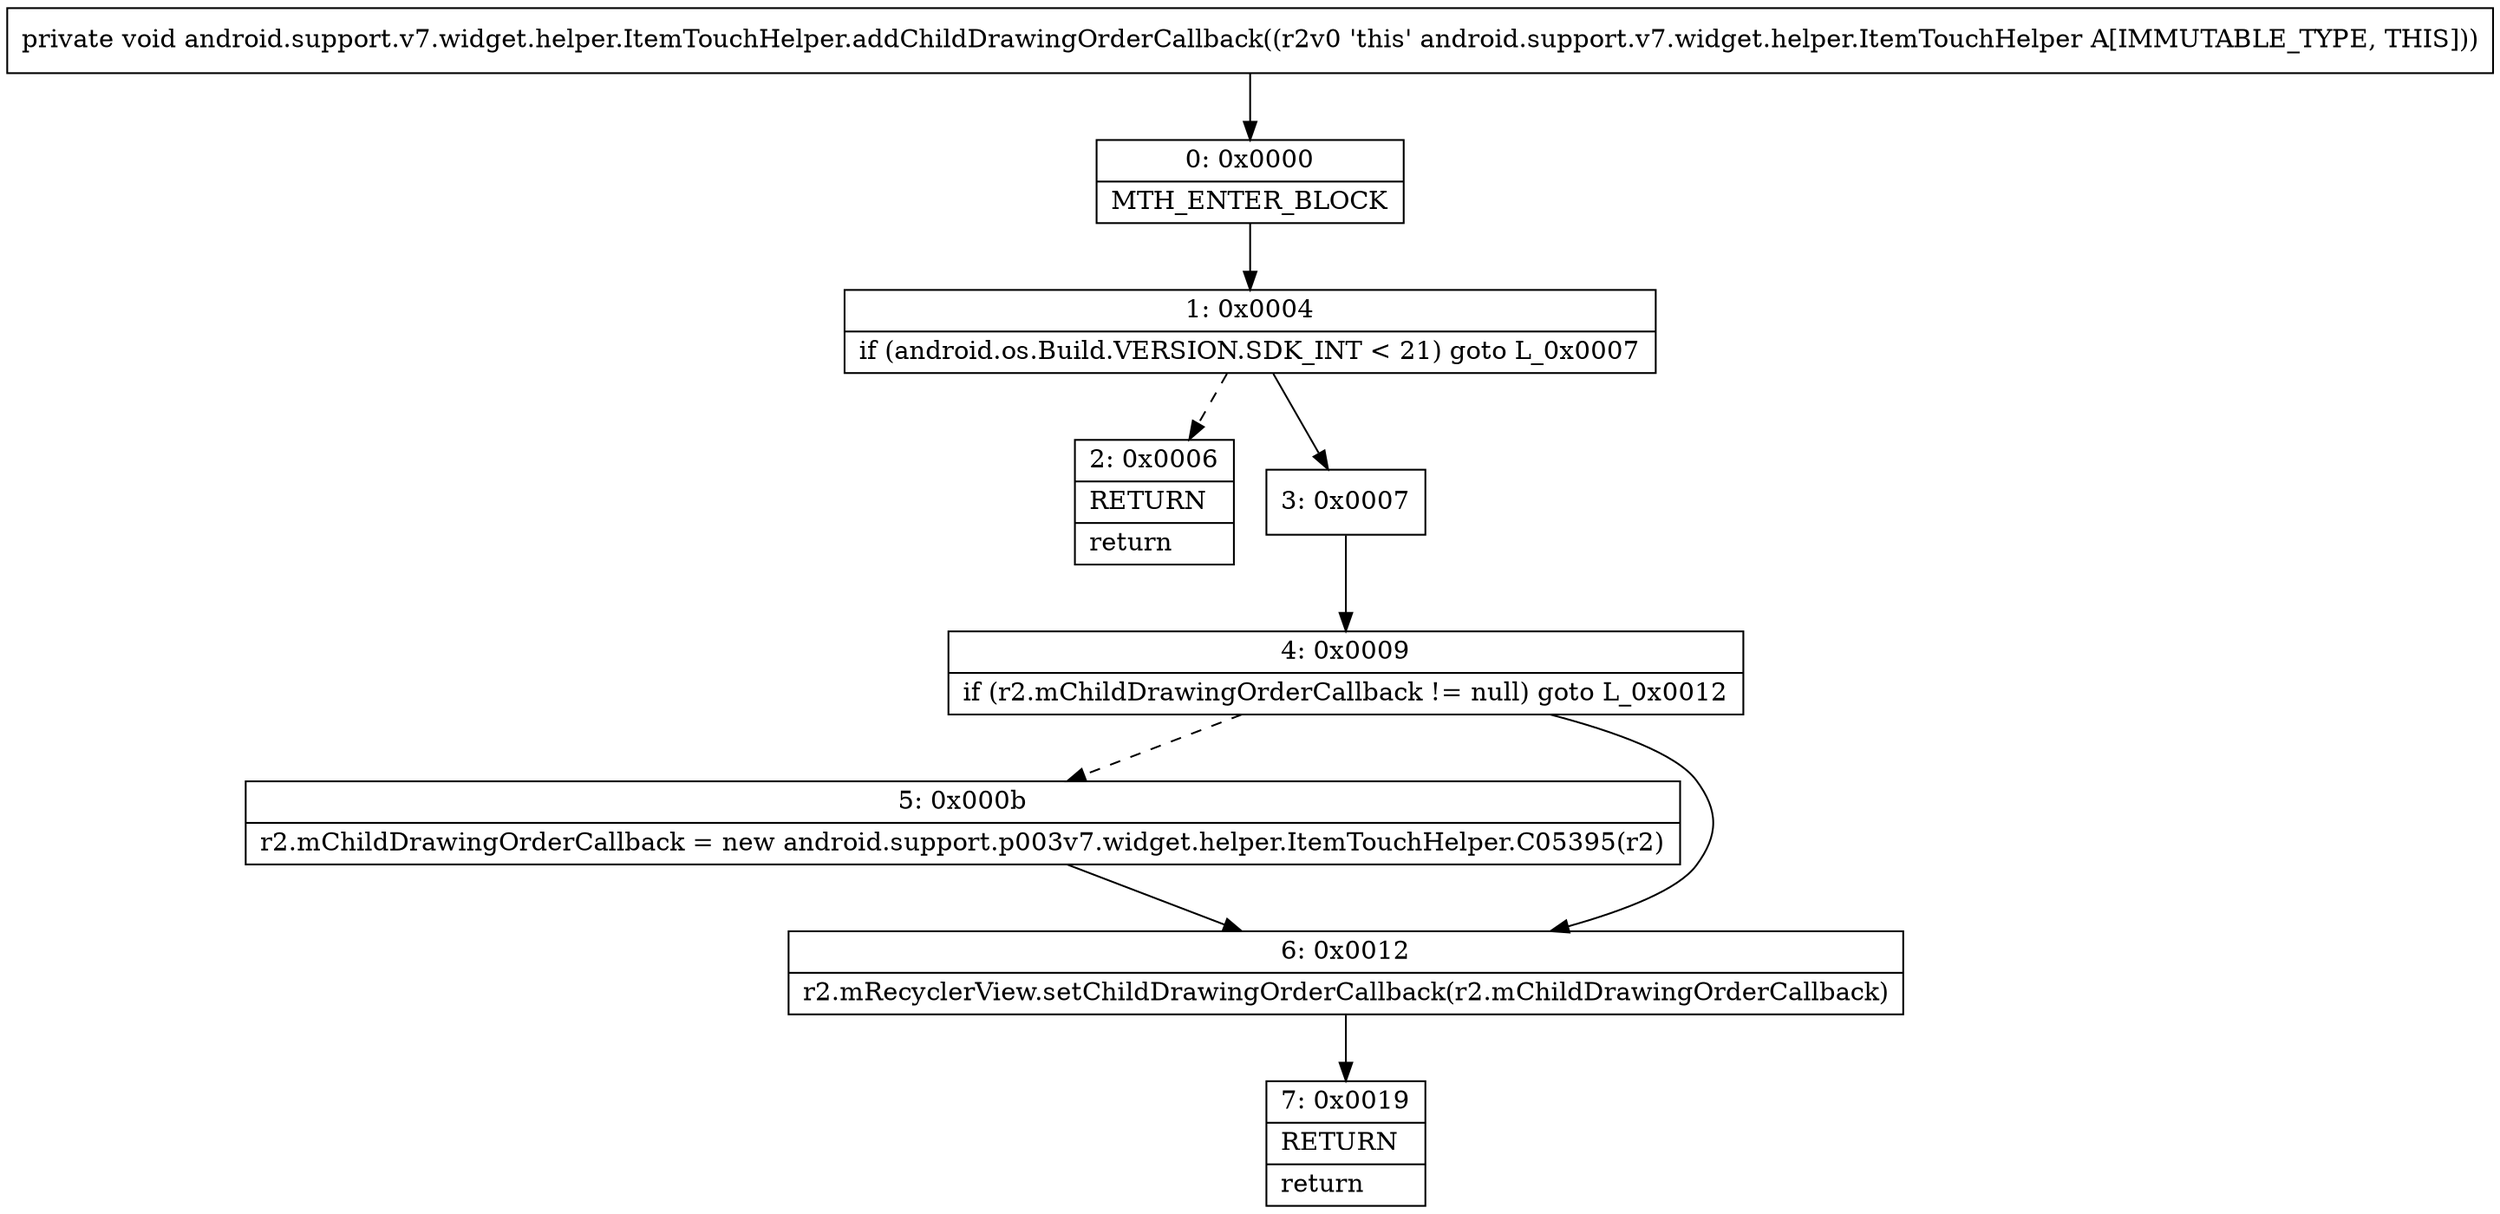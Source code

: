 digraph "CFG forandroid.support.v7.widget.helper.ItemTouchHelper.addChildDrawingOrderCallback()V" {
Node_0 [shape=record,label="{0\:\ 0x0000|MTH_ENTER_BLOCK\l}"];
Node_1 [shape=record,label="{1\:\ 0x0004|if (android.os.Build.VERSION.SDK_INT \< 21) goto L_0x0007\l}"];
Node_2 [shape=record,label="{2\:\ 0x0006|RETURN\l|return\l}"];
Node_3 [shape=record,label="{3\:\ 0x0007}"];
Node_4 [shape=record,label="{4\:\ 0x0009|if (r2.mChildDrawingOrderCallback != null) goto L_0x0012\l}"];
Node_5 [shape=record,label="{5\:\ 0x000b|r2.mChildDrawingOrderCallback = new android.support.p003v7.widget.helper.ItemTouchHelper.C05395(r2)\l}"];
Node_6 [shape=record,label="{6\:\ 0x0012|r2.mRecyclerView.setChildDrawingOrderCallback(r2.mChildDrawingOrderCallback)\l}"];
Node_7 [shape=record,label="{7\:\ 0x0019|RETURN\l|return\l}"];
MethodNode[shape=record,label="{private void android.support.v7.widget.helper.ItemTouchHelper.addChildDrawingOrderCallback((r2v0 'this' android.support.v7.widget.helper.ItemTouchHelper A[IMMUTABLE_TYPE, THIS])) }"];
MethodNode -> Node_0;
Node_0 -> Node_1;
Node_1 -> Node_2[style=dashed];
Node_1 -> Node_3;
Node_3 -> Node_4;
Node_4 -> Node_5[style=dashed];
Node_4 -> Node_6;
Node_5 -> Node_6;
Node_6 -> Node_7;
}

